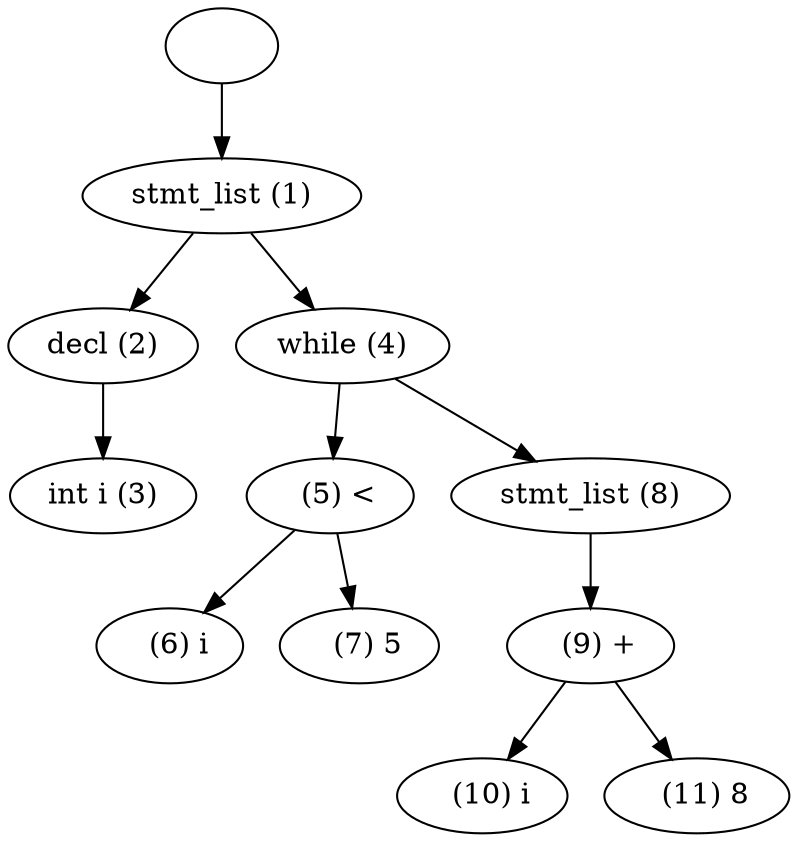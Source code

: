 digraph ast {
	"" -> "stmt_list (1)";
	"stmt_list (1)" -> "decl (2)";
	"decl (2)" -> "int i (3)";
	"stmt_list (1)" -> "while (4)";
	"while (4)" -> "  (5) <";
	"  (5) <" -> "  (6) i";
	"  (5) <" -> "  (7) 5";
	"while (4)" -> "stmt_list (8)";
	"stmt_list (8)" -> "  (9) +";
	"  (9) +" -> "  (10) i";
	"  (9) +" -> "  (11) 8";
}
